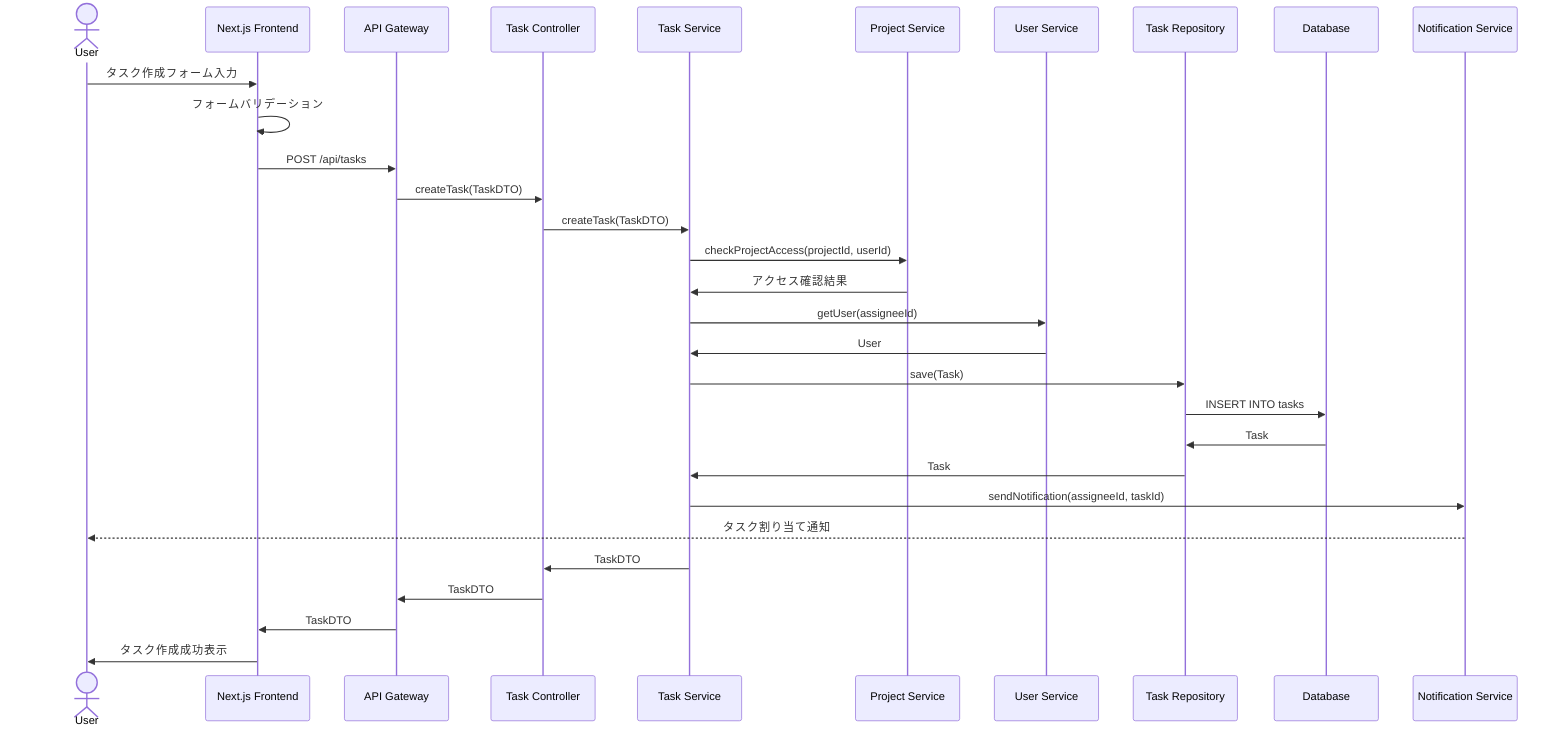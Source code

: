 sequenceDiagram
    actor User
    participant NextJS as Next.js Frontend
    participant APIGateway as API Gateway
    participant TaskController as Task Controller
    participant TaskService as Task Service
    participant ProjectService as Project Service
    participant UserService as User Service
    participant TaskRepo as Task Repository
    participant DB as Database
    participant Notification as Notification Service
    
    User->>NextJS: タスク作成フォーム入力
    NextJS->>NextJS: フォームバリデーション
    NextJS->>APIGateway: POST /api/tasks
    APIGateway->>TaskController: createTask(TaskDTO)
    TaskController->>TaskService: createTask(TaskDTO)
    
    TaskService->>ProjectService: checkProjectAccess(projectId, userId)
    ProjectService->>TaskService: アクセス確認結果
    
    TaskService->>UserService: getUser(assigneeId)
    UserService->>TaskService: User
    
    TaskService->>TaskRepo: save(Task)
    TaskRepo->>DB: INSERT INTO tasks
    DB->>TaskRepo: Task
    TaskRepo->>TaskService: Task
    
    TaskService->>Notification: sendNotification(assigneeId, taskId)
    Notification-->>User: タスク割り当て通知
    
    TaskService->>TaskController: TaskDTO
    TaskController->>APIGateway: TaskDTO
    APIGateway->>NextJS: TaskDTO
    NextJS->>User: タスク作成成功表示